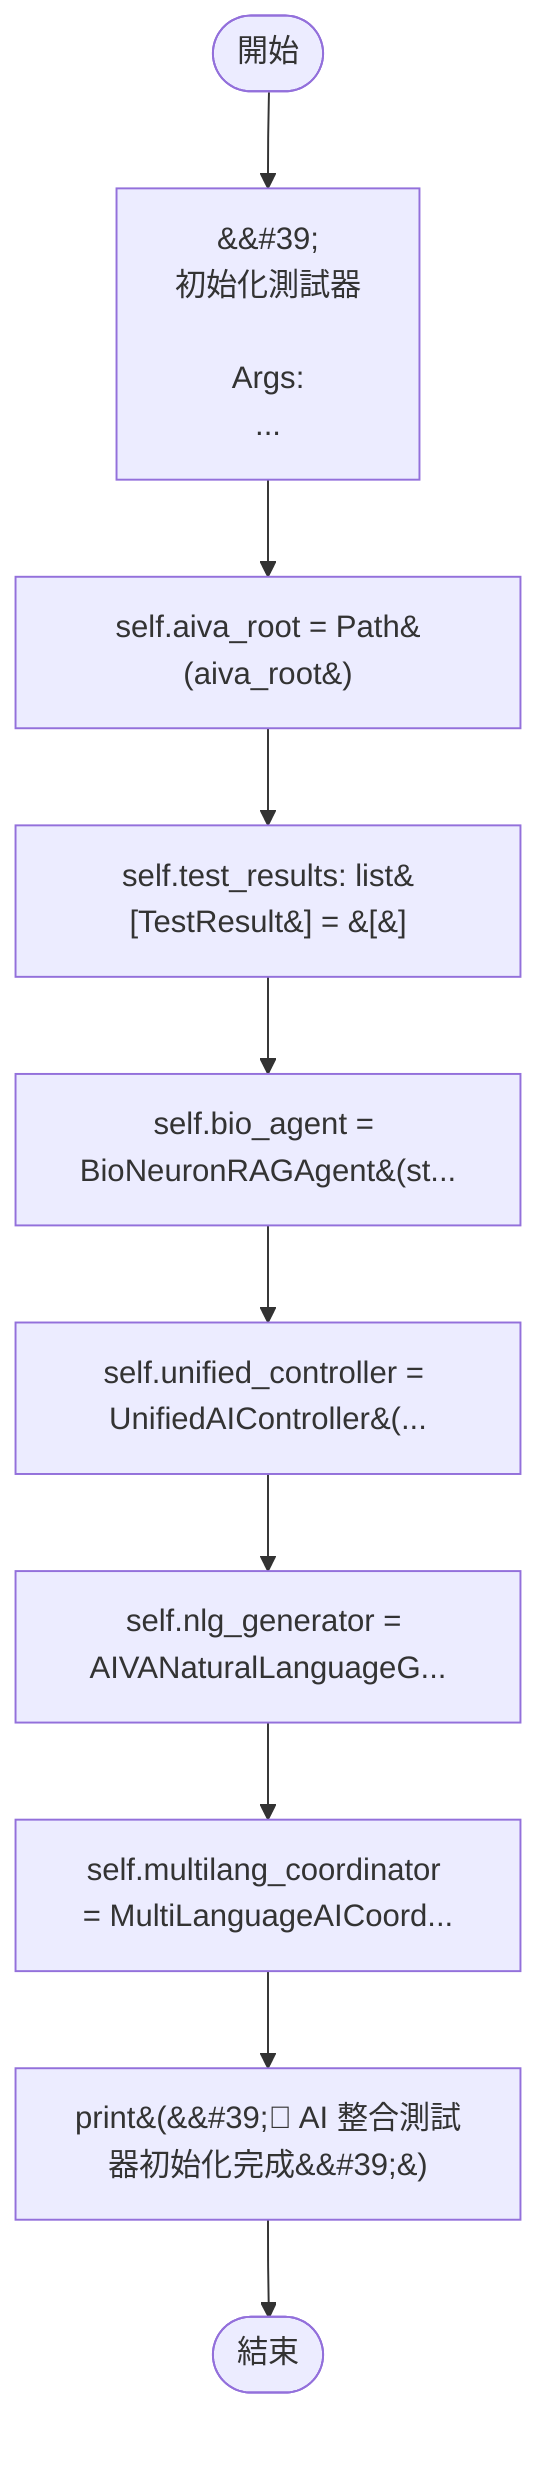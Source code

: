 flowchart TB
    n1([開始])
    n2([結束])
    n3[&amp;&#35;39;\n        初始化測試器\n\n        Args:\n         ...]
    n4[self.aiva_root = Path&#40;aiva_root&#41;]
    n5[self.test_results: list&#91;TestResult&#93; = &#91;&#93;]
    n6[self.bio_agent = BioNeuronRAGAgent&#40;st...]
    n7[self.unified_controller = UnifiedAIController&#40;...]
    n8[self.nlg_generator = AIVANaturalLanguageG...]
    n9[self.multilang_coordinator = MultiLanguageAICoord...]
    n10[print&#40;&amp;&#35;39;🚀 AI 整合測試器初始化完成&amp;&#35;39;&#41;]
    n1 --> n3
    n3 --> n4
    n4 --> n5
    n5 --> n6
    n6 --> n7
    n7 --> n8
    n8 --> n9
    n9 --> n10
    n10 --> n2